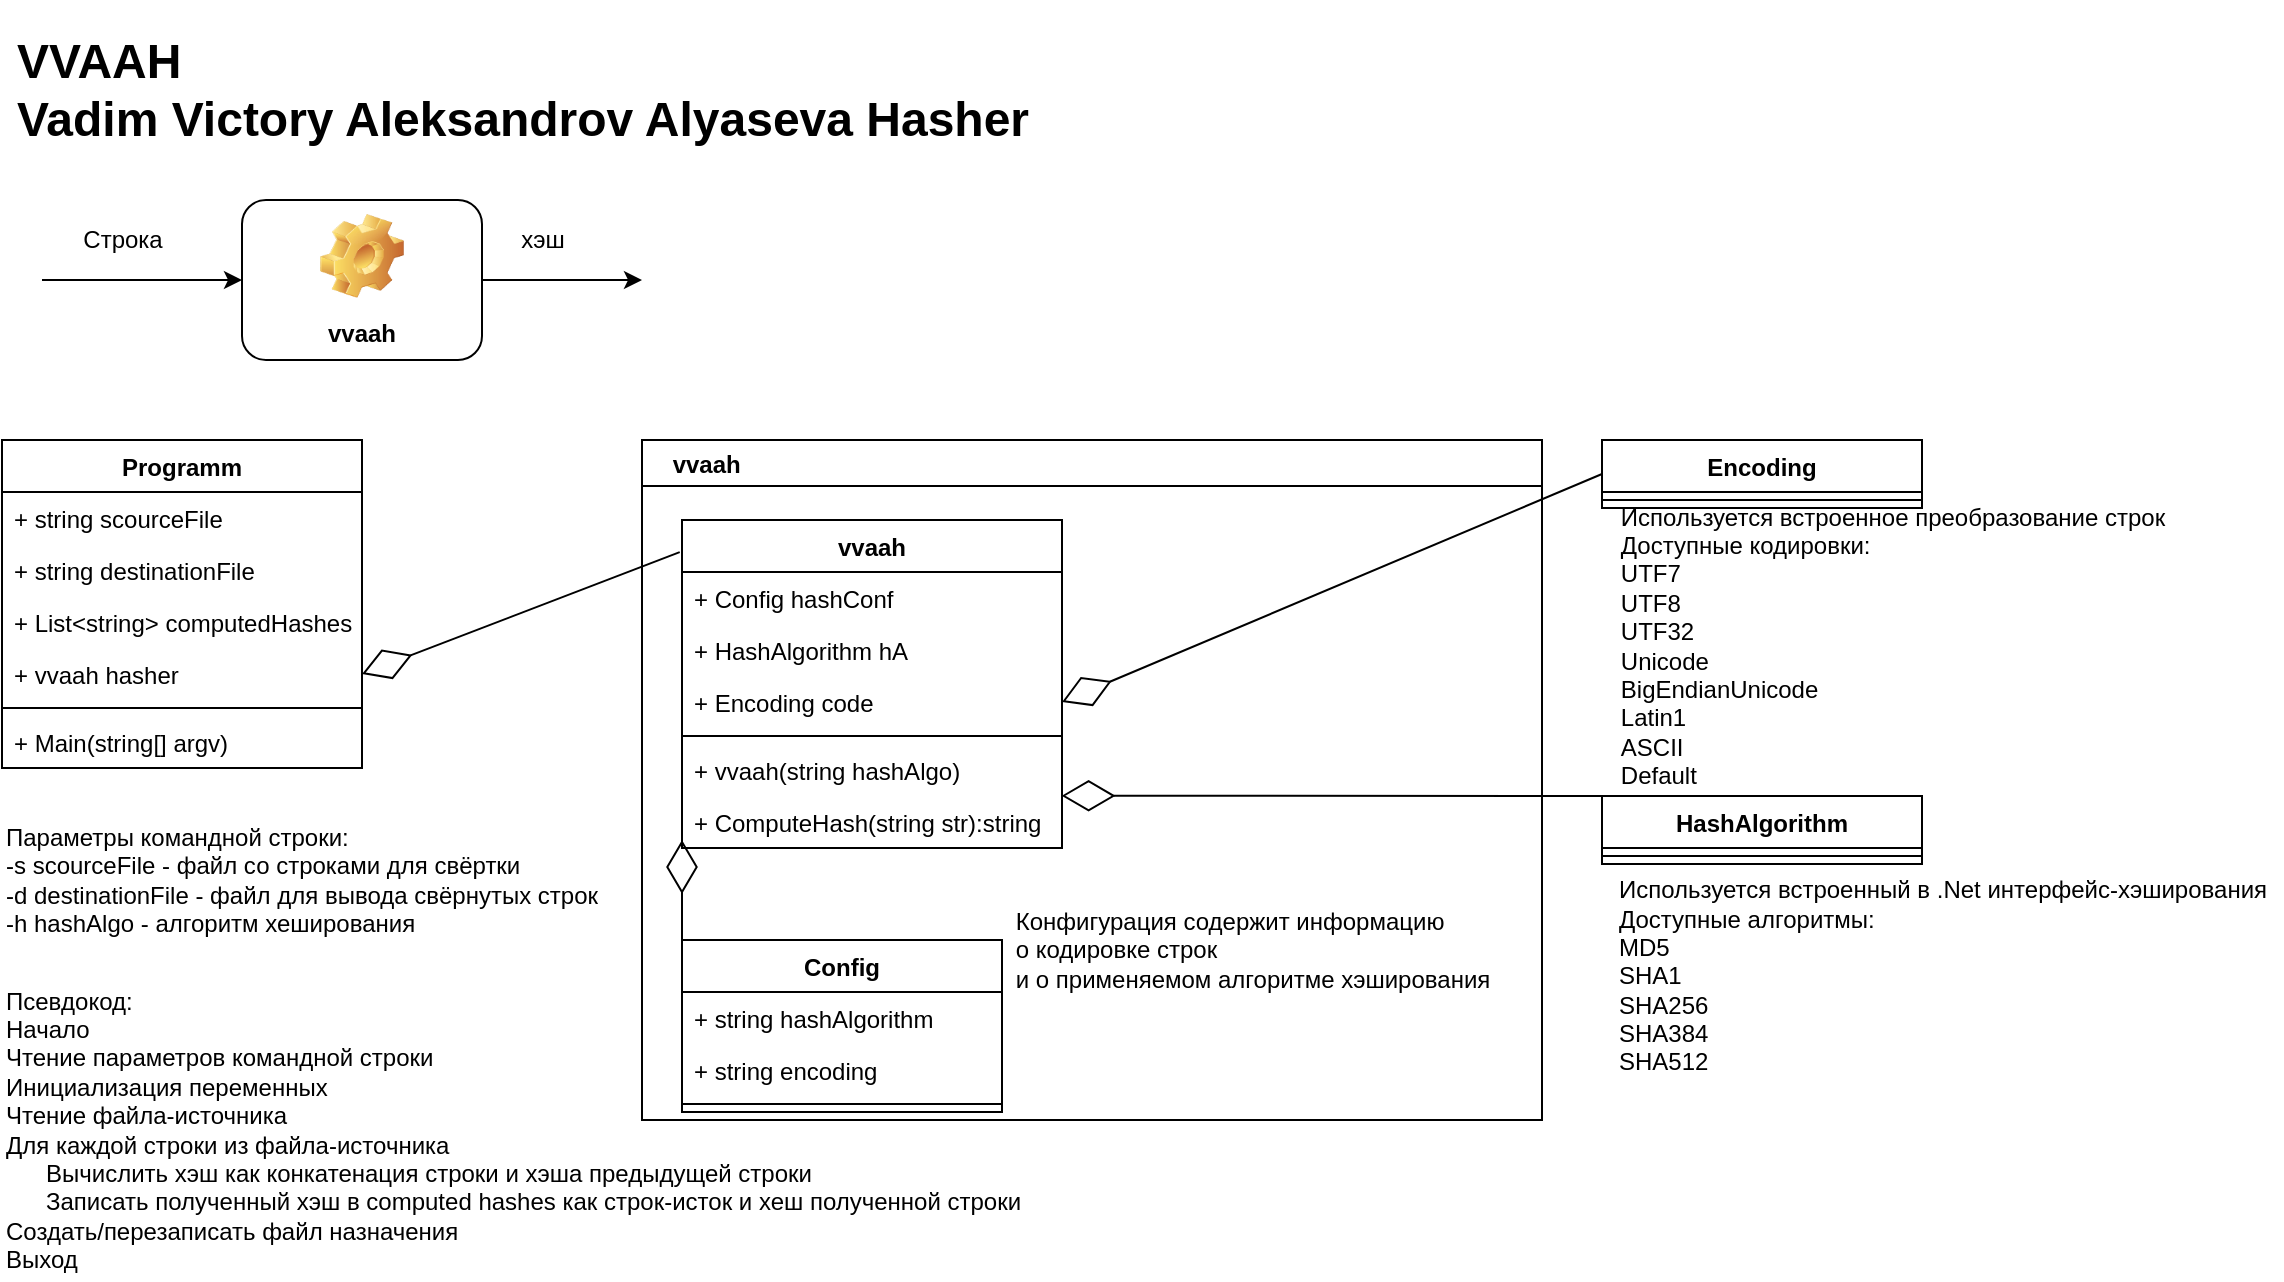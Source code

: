 <mxfile version="15.5.6" type="device" pages="3"><diagram id="_dj_B38YU1w1umnh8abg" name="vvaah"><mxGraphModel dx="1822" dy="846" grid="1" gridSize="10" guides="1" tooltips="1" connect="1" arrows="1" fold="1" page="0" pageScale="1" pageWidth="827" pageHeight="1169" math="0" shadow="0"><root><mxCell id="0"/><mxCell id="1" parent="0"/><mxCell id="CtCcyOLfeJf-Ok52SyXK-1" value="&lt;h1 style=&quot;text-align: left&quot;&gt;&lt;span&gt;&lt;b&gt;VVAAH&lt;br&gt;&lt;/b&gt;&lt;/span&gt;&lt;span&gt;&lt;b&gt;Vadim Victory Aleksandrov Alyaseva Hasher&lt;/b&gt;&lt;/span&gt;&lt;/h1&gt;" style="text;html=1;align=center;verticalAlign=middle;resizable=0;points=[];autosize=1;strokeColor=none;fillColor=none;" vertex="1" parent="1"><mxGeometry x="-270" y="10" width="520" height="70" as="geometry"/></mxCell><mxCell id="CtCcyOLfeJf-Ok52SyXK-2" value="vvaah" style="label;whiteSpace=wrap;html=1;align=center;verticalAlign=bottom;spacingLeft=0;spacingBottom=4;imageAlign=center;imageVerticalAlign=top;image=img/clipart/Gear_128x128.png" vertex="1" parent="1"><mxGeometry x="-150" y="100" width="120" height="80" as="geometry"/></mxCell><mxCell id="CtCcyOLfeJf-Ok52SyXK-3" value="Строка" style="text;html=1;align=center;verticalAlign=middle;resizable=0;points=[];autosize=1;strokeColor=none;fillColor=none;" vertex="1" parent="1"><mxGeometry x="-240" y="110" width="60" height="20" as="geometry"/></mxCell><mxCell id="CtCcyOLfeJf-Ok52SyXK-4" value="" style="endArrow=classic;html=1;rounded=0;entryX=0;entryY=0.5;entryDx=0;entryDy=0;" edge="1" parent="1" target="CtCcyOLfeJf-Ok52SyXK-2"><mxGeometry width="50" height="50" relative="1" as="geometry"><mxPoint x="-250" y="140" as="sourcePoint"/><mxPoint x="-200" y="130" as="targetPoint"/></mxGeometry></mxCell><mxCell id="CtCcyOLfeJf-Ok52SyXK-5" value="хэш" style="text;html=1;align=center;verticalAlign=middle;resizable=0;points=[];autosize=1;strokeColor=none;fillColor=none;" vertex="1" parent="1"><mxGeometry x="-20" y="110" width="40" height="20" as="geometry"/></mxCell><mxCell id="CtCcyOLfeJf-Ok52SyXK-6" value="" style="endArrow=classic;html=1;rounded=0;exitX=1;exitY=0.5;exitDx=0;exitDy=0;" edge="1" parent="1" source="CtCcyOLfeJf-Ok52SyXK-2"><mxGeometry width="50" height="50" relative="1" as="geometry"><mxPoint x="40" y="210" as="sourcePoint"/><mxPoint x="50" y="140" as="targetPoint"/></mxGeometry></mxCell><mxCell id="CtCcyOLfeJf-Ok52SyXK-9" value="    vvaah" style="swimlane;align=left;" vertex="1" parent="1"><mxGeometry x="50" y="220" width="450" height="340" as="geometry"/></mxCell><mxCell id="CtCcyOLfeJf-Ok52SyXK-10" value="vvaah" style="swimlane;fontStyle=1;align=center;verticalAlign=top;childLayout=stackLayout;horizontal=1;startSize=26;horizontalStack=0;resizeParent=1;resizeParentMax=0;resizeLast=0;collapsible=1;marginBottom=0;" vertex="1" parent="CtCcyOLfeJf-Ok52SyXK-9"><mxGeometry x="20" y="40" width="190" height="164" as="geometry"/></mxCell><mxCell id="CtCcyOLfeJf-Ok52SyXK-11" value="+ Config hashConf" style="text;strokeColor=none;fillColor=none;align=left;verticalAlign=top;spacingLeft=4;spacingRight=4;overflow=hidden;rotatable=0;points=[[0,0.5],[1,0.5]];portConstraint=eastwest;" vertex="1" parent="CtCcyOLfeJf-Ok52SyXK-10"><mxGeometry y="26" width="190" height="26" as="geometry"/></mxCell><mxCell id="CtCcyOLfeJf-Ok52SyXK-14" value="+ HashAlgorithm hA" style="text;strokeColor=none;fillColor=none;align=left;verticalAlign=top;spacingLeft=4;spacingRight=4;overflow=hidden;rotatable=0;points=[[0,0.5],[1,0.5]];portConstraint=eastwest;" vertex="1" parent="CtCcyOLfeJf-Ok52SyXK-10"><mxGeometry y="52" width="190" height="26" as="geometry"/></mxCell><mxCell id="CtCcyOLfeJf-Ok52SyXK-39" value="+ Encoding code" style="text;strokeColor=none;fillColor=none;align=left;verticalAlign=top;spacingLeft=4;spacingRight=4;overflow=hidden;rotatable=0;points=[[0,0.5],[1,0.5]];portConstraint=eastwest;" vertex="1" parent="CtCcyOLfeJf-Ok52SyXK-10"><mxGeometry y="78" width="190" height="26" as="geometry"/></mxCell><mxCell id="CtCcyOLfeJf-Ok52SyXK-12" value="" style="line;strokeWidth=1;fillColor=none;align=left;verticalAlign=middle;spacingTop=-1;spacingLeft=3;spacingRight=3;rotatable=0;labelPosition=right;points=[];portConstraint=eastwest;" vertex="1" parent="CtCcyOLfeJf-Ok52SyXK-10"><mxGeometry y="104" width="190" height="8" as="geometry"/></mxCell><mxCell id="CtCcyOLfeJf-Ok52SyXK-13" value="+ vvaah(string hashAlgo)" style="text;strokeColor=none;fillColor=none;align=left;verticalAlign=top;spacingLeft=4;spacingRight=4;overflow=hidden;rotatable=0;points=[[0,0.5],[1,0.5]];portConstraint=eastwest;" vertex="1" parent="CtCcyOLfeJf-Ok52SyXK-10"><mxGeometry y="112" width="190" height="26" as="geometry"/></mxCell><mxCell id="CtCcyOLfeJf-Ok52SyXK-47" value="+ ComputeHash(string str):string" style="text;strokeColor=none;fillColor=none;align=left;verticalAlign=top;spacingLeft=4;spacingRight=4;overflow=hidden;rotatable=0;points=[[0,0.5],[1,0.5]];portConstraint=eastwest;" vertex="1" parent="CtCcyOLfeJf-Ok52SyXK-10"><mxGeometry y="138" width="190" height="26" as="geometry"/></mxCell><mxCell id="CtCcyOLfeJf-Ok52SyXK-15" value="Config" style="swimlane;fontStyle=1;align=center;verticalAlign=top;childLayout=stackLayout;horizontal=1;startSize=26;horizontalStack=0;resizeParent=1;resizeParentMax=0;resizeLast=0;collapsible=1;marginBottom=0;" vertex="1" parent="CtCcyOLfeJf-Ok52SyXK-9"><mxGeometry x="20" y="250" width="160" height="86" as="geometry"/></mxCell><mxCell id="CtCcyOLfeJf-Ok52SyXK-16" value="+ string hashAlgorithm" style="text;strokeColor=none;fillColor=none;align=left;verticalAlign=top;spacingLeft=4;spacingRight=4;overflow=hidden;rotatable=0;points=[[0,0.5],[1,0.5]];portConstraint=eastwest;" vertex="1" parent="CtCcyOLfeJf-Ok52SyXK-15"><mxGeometry y="26" width="160" height="26" as="geometry"/></mxCell><mxCell id="CtCcyOLfeJf-Ok52SyXK-38" value="+ string encoding" style="text;strokeColor=none;fillColor=none;align=left;verticalAlign=top;spacingLeft=4;spacingRight=4;overflow=hidden;rotatable=0;points=[[0,0.5],[1,0.5]];portConstraint=eastwest;" vertex="1" parent="CtCcyOLfeJf-Ok52SyXK-15"><mxGeometry y="52" width="160" height="26" as="geometry"/></mxCell><mxCell id="CtCcyOLfeJf-Ok52SyXK-17" value="" style="line;strokeWidth=1;fillColor=none;align=left;verticalAlign=middle;spacingTop=-1;spacingLeft=3;spacingRight=3;rotatable=0;labelPosition=right;points=[];portConstraint=eastwest;" vertex="1" parent="CtCcyOLfeJf-Ok52SyXK-15"><mxGeometry y="78" width="160" height="8" as="geometry"/></mxCell><mxCell id="CtCcyOLfeJf-Ok52SyXK-21" value="" style="endArrow=diamondThin;endFill=0;endSize=24;html=1;rounded=0;exitX=0;exitY=0;exitDx=0;exitDy=0;" edge="1" parent="CtCcyOLfeJf-Ok52SyXK-9" source="CtCcyOLfeJf-Ok52SyXK-15"><mxGeometry width="160" relative="1" as="geometry"><mxPoint x="80" y="430" as="sourcePoint"/><mxPoint x="20" y="200" as="targetPoint"/></mxGeometry></mxCell><mxCell id="CtCcyOLfeJf-Ok52SyXK-40" value="&lt;div style=&quot;text-align: left&quot;&gt;&lt;span&gt;Конфигурация содержит информацию&amp;nbsp;&lt;/span&gt;&lt;/div&gt;&lt;div style=&quot;text-align: left&quot;&gt;&lt;span&gt;о кодировке строк&amp;nbsp;&lt;/span&gt;&lt;/div&gt;&lt;div style=&quot;text-align: left&quot;&gt;&lt;span&gt;и о применяемом алгоритме хэширования&lt;br&gt;&lt;/span&gt;&lt;/div&gt;" style="text;html=1;align=center;verticalAlign=middle;resizable=0;points=[];autosize=1;strokeColor=none;fillColor=none;" vertex="1" parent="CtCcyOLfeJf-Ok52SyXK-9"><mxGeometry x="180" y="230" width="250" height="50" as="geometry"/></mxCell><mxCell id="CtCcyOLfeJf-Ok52SyXK-27" value="Programm" style="swimlane;fontStyle=1;align=center;verticalAlign=top;childLayout=stackLayout;horizontal=1;startSize=26;horizontalStack=0;resizeParent=1;resizeParentMax=0;resizeLast=0;collapsible=1;marginBottom=0;" vertex="1" parent="1"><mxGeometry x="-270" y="220" width="180" height="164" as="geometry"/></mxCell><mxCell id="CtCcyOLfeJf-Ok52SyXK-28" value="+ string scourceFile" style="text;strokeColor=none;fillColor=none;align=left;verticalAlign=top;spacingLeft=4;spacingRight=4;overflow=hidden;rotatable=0;points=[[0,0.5],[1,0.5]];portConstraint=eastwest;" vertex="1" parent="CtCcyOLfeJf-Ok52SyXK-27"><mxGeometry y="26" width="180" height="26" as="geometry"/></mxCell><mxCell id="CtCcyOLfeJf-Ok52SyXK-31" value="+ string destinationFile" style="text;strokeColor=none;fillColor=none;align=left;verticalAlign=top;spacingLeft=4;spacingRight=4;overflow=hidden;rotatable=0;points=[[0,0.5],[1,0.5]];portConstraint=eastwest;" vertex="1" parent="CtCcyOLfeJf-Ok52SyXK-27"><mxGeometry y="52" width="180" height="26" as="geometry"/></mxCell><mxCell id="CtCcyOLfeJf-Ok52SyXK-32" value="+ List&lt;string&gt; computedHashes" style="text;strokeColor=none;fillColor=none;align=left;verticalAlign=top;spacingLeft=4;spacingRight=4;overflow=hidden;rotatable=0;points=[[0,0.5],[1,0.5]];portConstraint=eastwest;" vertex="1" parent="CtCcyOLfeJf-Ok52SyXK-27"><mxGeometry y="78" width="180" height="26" as="geometry"/></mxCell><mxCell id="CtCcyOLfeJf-Ok52SyXK-33" value="+ vvaah hasher" style="text;strokeColor=none;fillColor=none;align=left;verticalAlign=top;spacingLeft=4;spacingRight=4;overflow=hidden;rotatable=0;points=[[0,0.5],[1,0.5]];portConstraint=eastwest;" vertex="1" parent="CtCcyOLfeJf-Ok52SyXK-27"><mxGeometry y="104" width="180" height="26" as="geometry"/></mxCell><mxCell id="CtCcyOLfeJf-Ok52SyXK-29" value="" style="line;strokeWidth=1;fillColor=none;align=left;verticalAlign=middle;spacingTop=-1;spacingLeft=3;spacingRight=3;rotatable=0;labelPosition=right;points=[];portConstraint=eastwest;" vertex="1" parent="CtCcyOLfeJf-Ok52SyXK-27"><mxGeometry y="130" width="180" height="8" as="geometry"/></mxCell><mxCell id="CtCcyOLfeJf-Ok52SyXK-30" value="+ Main(string[] argv)" style="text;strokeColor=none;fillColor=none;align=left;verticalAlign=top;spacingLeft=4;spacingRight=4;overflow=hidden;rotatable=0;points=[[0,0.5],[1,0.5]];portConstraint=eastwest;" vertex="1" parent="CtCcyOLfeJf-Ok52SyXK-27"><mxGeometry y="138" width="180" height="26" as="geometry"/></mxCell><mxCell id="CtCcyOLfeJf-Ok52SyXK-34" value="" style="endArrow=diamondThin;endFill=0;endSize=24;html=1;rounded=0;entryX=1;entryY=0.5;entryDx=0;entryDy=0;exitX=-0.006;exitY=0.098;exitDx=0;exitDy=0;exitPerimeter=0;" edge="1" parent="1" source="CtCcyOLfeJf-Ok52SyXK-10" target="CtCcyOLfeJf-Ok52SyXK-33"><mxGeometry width="160" relative="1" as="geometry"><mxPoint x="-100" y="520" as="sourcePoint"/><mxPoint x="60" y="520" as="targetPoint"/></mxGeometry></mxCell><mxCell id="CtCcyOLfeJf-Ok52SyXK-35" value="Параметры командной строки:&lt;br&gt;-s scourceFile - файл со строками для свёртки&lt;br&gt;-d destinationFile - файл для вывода свёрнутых строк&lt;br&gt;-h hashAlgo - алгоритм хеширования" style="text;html=1;align=left;verticalAlign=middle;resizable=0;points=[];autosize=1;strokeColor=none;fillColor=none;" vertex="1" parent="1"><mxGeometry x="-270" y="410" width="310" height="60" as="geometry"/></mxCell><mxCell id="CtCcyOLfeJf-Ok52SyXK-36" value="Псевдокод:&lt;br&gt;Начало&lt;br&gt;Чтение параметров командной строки&lt;br&gt;Инициализация переменных&lt;br&gt;Чтение файла-источника&lt;br&gt;Для каждой строки из файла-источника&lt;br&gt;&amp;nbsp; &amp;nbsp; &amp;nbsp; Вычислить хэш как конкатенация строки и хэша предыдущей строки&lt;br&gt;&amp;nbsp; &amp;nbsp; &amp;nbsp; Записать полученный хэш в computed hashes как строк-исток и хеш полученной строки&lt;br&gt;Создать/перезаписать файл назначения&lt;br&gt;Выход" style="text;html=1;align=left;verticalAlign=middle;resizable=0;points=[];autosize=1;strokeColor=none;fillColor=none;" vertex="1" parent="1"><mxGeometry x="-270" y="490" width="520" height="150" as="geometry"/></mxCell><mxCell id="CtCcyOLfeJf-Ok52SyXK-22" value="HashAlgorithm" style="swimlane;fontStyle=1;align=center;verticalAlign=top;childLayout=stackLayout;horizontal=1;startSize=26;horizontalStack=0;resizeParent=1;resizeParentMax=0;resizeLast=0;collapsible=1;marginBottom=0;" vertex="1" parent="1"><mxGeometry x="530" y="398" width="160" height="34" as="geometry"/></mxCell><mxCell id="CtCcyOLfeJf-Ok52SyXK-24" value="" style="line;strokeWidth=1;fillColor=none;align=left;verticalAlign=middle;spacingTop=-1;spacingLeft=3;spacingRight=3;rotatable=0;labelPosition=right;points=[];portConstraint=eastwest;" vertex="1" parent="CtCcyOLfeJf-Ok52SyXK-22"><mxGeometry y="26" width="160" height="8" as="geometry"/></mxCell><mxCell id="CtCcyOLfeJf-Ok52SyXK-26" value="" style="endArrow=diamondThin;endFill=0;endSize=24;html=1;rounded=0;entryX=0.999;entryY=0.995;entryDx=0;entryDy=0;entryPerimeter=0;exitX=0;exitY=0;exitDx=0;exitDy=0;" edge="1" parent="1" source="CtCcyOLfeJf-Ok52SyXK-22" target="CtCcyOLfeJf-Ok52SyXK-13"><mxGeometry width="160" relative="1" as="geometry"><mxPoint x="280" y="360" as="sourcePoint"/><mxPoint x="440" y="360" as="targetPoint"/></mxGeometry></mxCell><mxCell id="CtCcyOLfeJf-Ok52SyXK-37" value="&lt;div style=&quot;text-align: left&quot;&gt;&lt;span&gt;Используется встроенный в .Net интерфейс-хэширования&lt;/span&gt;&lt;/div&gt;&lt;div style=&quot;text-align: left&quot;&gt;&lt;span&gt;Доступные алгоритмы:&lt;/span&gt;&lt;/div&gt;&lt;div style=&quot;text-align: left&quot;&gt;&lt;span&gt;MD5&lt;/span&gt;&lt;/div&gt;&lt;div style=&quot;text-align: left&quot;&gt;&lt;span&gt;SHA1&lt;/span&gt;&lt;/div&gt;&lt;div style=&quot;text-align: left&quot;&gt;&lt;span&gt;SHA256&lt;/span&gt;&lt;/div&gt;&lt;div style=&quot;text-align: left&quot;&gt;&lt;span&gt;SHA384&lt;/span&gt;&lt;/div&gt;&lt;div style=&quot;text-align: left&quot;&gt;&lt;span&gt;SHA512&lt;/span&gt;&lt;/div&gt;" style="text;html=1;align=center;verticalAlign=middle;resizable=0;points=[];autosize=1;strokeColor=none;fillColor=none;" vertex="1" parent="1"><mxGeometry x="530" y="438" width="340" height="100" as="geometry"/></mxCell><mxCell id="CtCcyOLfeJf-Ok52SyXK-41" value="" style="endArrow=diamondThin;endFill=0;endSize=24;html=1;rounded=0;entryX=1;entryY=0.5;entryDx=0;entryDy=0;exitX=0;exitY=0.5;exitDx=0;exitDy=0;" edge="1" parent="1" source="CtCcyOLfeJf-Ok52SyXK-42" target="CtCcyOLfeJf-Ok52SyXK-39"><mxGeometry width="160" relative="1" as="geometry"><mxPoint x="530" y="240" as="sourcePoint"/><mxPoint x="800" y="260" as="targetPoint"/></mxGeometry></mxCell><mxCell id="CtCcyOLfeJf-Ok52SyXK-42" value="Encoding" style="swimlane;fontStyle=1;align=center;verticalAlign=top;childLayout=stackLayout;horizontal=1;startSize=26;horizontalStack=0;resizeParent=1;resizeParentMax=0;resizeLast=0;collapsible=1;marginBottom=0;" vertex="1" parent="1"><mxGeometry x="530" y="220" width="160" height="34" as="geometry"/></mxCell><mxCell id="CtCcyOLfeJf-Ok52SyXK-44" value="" style="line;strokeWidth=1;fillColor=none;align=left;verticalAlign=middle;spacingTop=-1;spacingLeft=3;spacingRight=3;rotatable=0;labelPosition=right;points=[];portConstraint=eastwest;" vertex="1" parent="CtCcyOLfeJf-Ok52SyXK-42"><mxGeometry y="26" width="160" height="8" as="geometry"/></mxCell><mxCell id="CtCcyOLfeJf-Ok52SyXK-46" value="&lt;div style=&quot;text-align: left&quot;&gt;&lt;span&gt;Используется встроенное преобразование строк&lt;/span&gt;&lt;/div&gt;&lt;div style=&quot;text-align: left&quot;&gt;&lt;span&gt;Доступные кодировки:&lt;/span&gt;&lt;/div&gt;&lt;div style=&quot;text-align: left&quot;&gt;&lt;span&gt;UTF7&lt;/span&gt;&lt;/div&gt;&lt;div style=&quot;text-align: left&quot;&gt;&lt;span&gt;UTF8&lt;/span&gt;&lt;/div&gt;&lt;div style=&quot;text-align: left&quot;&gt;&lt;span&gt;UTF32&lt;/span&gt;&lt;/div&gt;&lt;div style=&quot;text-align: left&quot;&gt;&lt;span&gt;Unicode&lt;/span&gt;&lt;/div&gt;&lt;div style=&quot;text-align: left&quot;&gt;&lt;span&gt;BigEndianUnicode&lt;/span&gt;&lt;/div&gt;&lt;div style=&quot;text-align: left&quot;&gt;&lt;span&gt;Latin1&lt;/span&gt;&lt;/div&gt;&lt;div style=&quot;text-align: left&quot;&gt;&lt;span&gt;ASCII&lt;br&gt;Default&lt;/span&gt;&lt;/div&gt;" style="text;html=1;align=center;verticalAlign=middle;resizable=0;points=[];autosize=1;strokeColor=none;fillColor=none;" vertex="1" parent="1"><mxGeometry x="530" y="248" width="290" height="150" as="geometry"/></mxCell></root></mxGraphModel></diagram><diagram id="0R5Bm5I6OXx3JsgzDZpM" name="vvaahb"><mxGraphModel dx="2222" dy="1246" grid="1" gridSize="10" guides="1" tooltips="1" connect="1" arrows="1" fold="1" page="0" pageScale="1" pageWidth="827" pageHeight="1169" math="0" shadow="0"><root><mxCell id="1Y6nTkjZRuVGGY_0Nqnr-0"/><mxCell id="1Y6nTkjZRuVGGY_0Nqnr-1" parent="1Y6nTkjZRuVGGY_0Nqnr-0"/><mxCell id="cjvyzLmT3C3BzsCKIGfN-0" value="&lt;h1 style=&quot;text-align: left&quot;&gt;&lt;span&gt;&lt;b&gt;VVAAHB&lt;br&gt;&lt;/b&gt;&lt;/span&gt;&lt;span&gt;&lt;b&gt;Vadim Victory Aleksandrov Alyaseva Hash Blocker&lt;/b&gt;&lt;/span&gt;&lt;/h1&gt;" style="text;html=1;align=center;verticalAlign=middle;resizable=0;points=[];autosize=1;strokeColor=none;fillColor=none;rounded=1;" vertex="1" parent="1Y6nTkjZRuVGGY_0Nqnr-1"><mxGeometry x="-305" width="590" height="70" as="geometry"/></mxCell><mxCell id="eJoxmq91ryT60WGxpnnS-5" value="    vvaahb" style="swimlane;align=left;rounded=1;" vertex="1" parent="1Y6nTkjZRuVGGY_0Nqnr-1"><mxGeometry x="-230" y="100" width="615" height="160" as="geometry"/></mxCell><mxCell id="eJoxmq91ryT60WGxpnnS-0" value="vvaah" style="label;whiteSpace=wrap;html=1;align=center;verticalAlign=bottom;spacingLeft=0;spacingBottom=4;imageAlign=center;imageVerticalAlign=top;image=img/clipart/Gear_128x128.png;" vertex="1" parent="eJoxmq91ryT60WGxpnnS-5"><mxGeometry x="245" y="70" width="120" height="80" as="geometry"/></mxCell><mxCell id="eJoxmq91ryT60WGxpnnS-1" value="Строка" style="text;html=1;align=center;verticalAlign=middle;resizable=0;points=[];autosize=1;strokeColor=none;fillColor=none;rounded=1;" vertex="1" parent="eJoxmq91ryT60WGxpnnS-5"><mxGeometry x="155" y="80" width="60" height="20" as="geometry"/></mxCell><mxCell id="eJoxmq91ryT60WGxpnnS-2" value="" style="endArrow=classic;html=1;entryX=0;entryY=0.5;entryDx=0;entryDy=0;curved=1;" edge="1" parent="eJoxmq91ryT60WGxpnnS-5" target="eJoxmq91ryT60WGxpnnS-0"><mxGeometry width="50" height="50" relative="1" as="geometry"><mxPoint x="145" y="110" as="sourcePoint"/><mxPoint x="195" y="100" as="targetPoint"/></mxGeometry></mxCell><mxCell id="eJoxmq91ryT60WGxpnnS-3" value="хэш" style="text;html=1;align=center;verticalAlign=middle;resizable=0;points=[];autosize=1;strokeColor=none;fillColor=none;rounded=1;" vertex="1" parent="eJoxmq91ryT60WGxpnnS-5"><mxGeometry x="375" y="80" width="40" height="20" as="geometry"/></mxCell><mxCell id="eJoxmq91ryT60WGxpnnS-4" value="" style="endArrow=classic;html=1;exitX=1;exitY=0.5;exitDx=0;exitDy=0;curved=1;" edge="1" parent="eJoxmq91ryT60WGxpnnS-5" source="eJoxmq91ryT60WGxpnnS-0"><mxGeometry width="50" height="50" relative="1" as="geometry"><mxPoint x="435" y="180" as="sourcePoint"/><mxPoint x="445" y="110" as="targetPoint"/></mxGeometry></mxCell><mxCell id="eJoxmq91ryT60WGxpnnS-7" value="" style="endArrow=classic;html=1;exitX=0;exitY=0.25;exitDx=0;exitDy=0;curved=1;" edge="1" parent="eJoxmq91ryT60WGxpnnS-5" source="eJoxmq91ryT60WGxpnnS-5"><mxGeometry width="50" height="50" relative="1" as="geometry"><mxPoint x="45" y="180" as="sourcePoint"/><mxPoint x="145" y="40" as="targetPoint"/></mxGeometry></mxCell><mxCell id="eJoxmq91ryT60WGxpnnS-8" value="" style="endArrow=classic;html=1;curved=1;" edge="1" parent="eJoxmq91ryT60WGxpnnS-5"><mxGeometry width="50" height="50" relative="1" as="geometry"><mxPoint x="145" y="40" as="sourcePoint"/><mxPoint x="145" y="110" as="targetPoint"/></mxGeometry></mxCell><mxCell id="eJoxmq91ryT60WGxpnnS-9" value="" style="endArrow=classic;html=1;curved=1;" edge="1" parent="eJoxmq91ryT60WGxpnnS-5"><mxGeometry width="50" height="50" relative="1" as="geometry"><mxPoint x="145" y="40" as="sourcePoint"/><mxPoint x="445" y="40" as="targetPoint"/></mxGeometry></mxCell><mxCell id="eJoxmq91ryT60WGxpnnS-10" value="" style="endArrow=classic;html=1;curved=1;" edge="1" parent="eJoxmq91ryT60WGxpnnS-5"><mxGeometry width="50" height="50" relative="1" as="geometry"><mxPoint x="445" y="110" as="sourcePoint"/><mxPoint x="445" y="40" as="targetPoint"/></mxGeometry></mxCell><mxCell id="eJoxmq91ryT60WGxpnnS-11" value="" style="endArrow=classic;html=1;entryX=1;entryY=0.25;entryDx=0;entryDy=0;curved=1;" edge="1" parent="eJoxmq91ryT60WGxpnnS-5" target="eJoxmq91ryT60WGxpnnS-5"><mxGeometry width="50" height="50" relative="1" as="geometry"><mxPoint x="445" y="40" as="sourcePoint"/><mxPoint x="525" y="190" as="targetPoint"/></mxGeometry></mxCell><mxCell id="eJoxmq91ryT60WGxpnnS-6" value="" style="endArrow=classic;html=1;entryX=0;entryY=0.25;entryDx=0;entryDy=0;curved=1;" edge="1" parent="1Y6nTkjZRuVGGY_0Nqnr-1" target="eJoxmq91ryT60WGxpnnS-5"><mxGeometry width="50" height="50" relative="1" as="geometry"><mxPoint x="-265" y="140" as="sourcePoint"/><mxPoint x="-230" y="190" as="targetPoint"/></mxGeometry></mxCell><mxCell id="eJoxmq91ryT60WGxpnnS-12" value="" style="shape=folder;fontStyle=1;spacingTop=10;tabWidth=40;tabHeight=14;tabPosition=left;html=1;align=left;rounded=1;" vertex="1" parent="1Y6nTkjZRuVGGY_0Nqnr-1"><mxGeometry x="400.4" y="100" width="260" height="160" as="geometry"/></mxCell><mxCell id="eJoxmq91ryT60WGxpnnS-13" value="" style="verticalLabelPosition=bottom;html=1;verticalAlign=top;strokeWidth=1;align=center;outlineConnect=0;dashed=0;outlineConnect=0;shape=mxgraph.aws3d.file;aspect=fixed;rounded=1;" vertex="1" parent="1Y6nTkjZRuVGGY_0Nqnr-1"><mxGeometry x="435" y="130" width="30.8" height="70.6" as="geometry"/></mxCell><mxCell id="eJoxmq91ryT60WGxpnnS-14" value="" style="verticalLabelPosition=bottom;html=1;verticalAlign=top;strokeWidth=1;align=center;outlineConnect=0;dashed=0;outlineConnect=0;shape=mxgraph.aws3d.file;aspect=fixed;rounded=1;" vertex="1" parent="1Y6nTkjZRuVGGY_0Nqnr-1"><mxGeometry x="465.8" y="130" width="30.8" height="70.6" as="geometry"/></mxCell><mxCell id="eJoxmq91ryT60WGxpnnS-15" value="" style="verticalLabelPosition=bottom;html=1;verticalAlign=top;strokeWidth=1;align=center;outlineConnect=0;dashed=0;outlineConnect=0;shape=mxgraph.aws3d.file;aspect=fixed;rounded=1;" vertex="1" parent="1Y6nTkjZRuVGGY_0Nqnr-1"><mxGeometry x="496.6" y="130" width="30.8" height="70.6" as="geometry"/></mxCell><mxCell id="eJoxmq91ryT60WGxpnnS-16" value="Подписанные блоки" style="text;html=1;align=center;verticalAlign=middle;resizable=0;points=[];autosize=1;strokeColor=none;fillColor=none;rounded=1;" vertex="1" parent="1Y6nTkjZRuVGGY_0Nqnr-1"><mxGeometry x="416.2" y="210" width="130" height="20" as="geometry"/></mxCell><mxCell id="eJoxmq91ryT60WGxpnnS-17" value="" style="verticalLabelPosition=bottom;html=1;verticalAlign=top;strokeWidth=1;align=center;outlineConnect=0;dashed=0;outlineConnect=0;shape=mxgraph.aws3d.file;aspect=fixed;rounded=1;" vertex="1" parent="1Y6nTkjZRuVGGY_0Nqnr-1"><mxGeometry x="590" y="131" width="30.8" height="70.6" as="geometry"/></mxCell><mxCell id="eJoxmq91ryT60WGxpnnS-18" value="файл-состояния&lt;br&gt;&amp;nbsp;цепочки блоков1" style="text;html=1;align=center;verticalAlign=middle;resizable=0;points=[];autosize=1;strokeColor=none;fillColor=none;rounded=1;" vertex="1" parent="1Y6nTkjZRuVGGY_0Nqnr-1"><mxGeometry x="550.4" y="205" width="110" height="30" as="geometry"/></mxCell><mxCell id="eJoxmq91ryT60WGxpnnS-19" value="" style="endArrow=classic;html=1;entryX=-0.003;entryY=0.224;entryDx=0;entryDy=0;entryPerimeter=0;exitX=1;exitY=0.25;exitDx=0;exitDy=0;curved=1;" edge="1" parent="1Y6nTkjZRuVGGY_0Nqnr-1" source="eJoxmq91ryT60WGxpnnS-5" target="eJoxmq91ryT60WGxpnnS-12"><mxGeometry width="50" height="50" relative="1" as="geometry"><mxPoint x="315" y="440" as="sourcePoint"/><mxPoint x="365" y="390" as="targetPoint"/></mxGeometry></mxCell><mxCell id="eJoxmq91ryT60WGxpnnS-25" style="edgeStyle=orthogonalEdgeStyle;orthogonalLoop=1;jettySize=auto;html=1;curved=1;" edge="1" parent="1Y6nTkjZRuVGGY_0Nqnr-1" source="eJoxmq91ryT60WGxpnnS-20"><mxGeometry relative="1" as="geometry"><mxPoint x="-189.6" y="260" as="targetPoint"/></mxGeometry></mxCell><mxCell id="eJoxmq91ryT60WGxpnnS-20" value="" style="verticalLabelPosition=bottom;html=1;verticalAlign=top;strokeWidth=1;align=center;outlineConnect=0;dashed=0;outlineConnect=0;shape=mxgraph.aws3d.file;aspect=fixed;rounded=1;" vertex="1" parent="1Y6nTkjZRuVGGY_0Nqnr-1"><mxGeometry x="-205" y="300" width="30.8" height="70.6" as="geometry"/></mxCell><mxCell id="eJoxmq91ryT60WGxpnnS-21" value="Конфигурационный файл" style="text;html=1;align=center;verticalAlign=middle;resizable=0;points=[];autosize=1;strokeColor=none;fillColor=none;rounded=1;" vertex="1" parent="1Y6nTkjZRuVGGY_0Nqnr-1"><mxGeometry x="-265" y="380" width="160" height="20" as="geometry"/></mxCell><mxCell id="eJoxmq91ryT60WGxpnnS-22" value="Директория цепочки блоков&lt;br&gt;Метод хэширования&lt;br&gt;Размер блока" style="text;html=1;align=center;verticalAlign=middle;resizable=0;points=[];autosize=1;strokeColor=none;fillColor=none;rounded=1;" vertex="1" parent="1Y6nTkjZRuVGGY_0Nqnr-1"><mxGeometry x="85" y="310.3" width="170" height="50" as="geometry"/></mxCell><mxCell id="eJoxmq91ryT60WGxpnnS-23" value="" style="endArrow=classic;html=1;exitX=0;exitY=0;exitDx=0;exitDy=160;exitPerimeter=0;entryX=1.012;entryY=0.534;entryDx=0;entryDy=0;entryPerimeter=0;curved=1;" edge="1" parent="1Y6nTkjZRuVGGY_0Nqnr-1" source="eJoxmq91ryT60WGxpnnS-12" target="eJoxmq91ryT60WGxpnnS-22"><mxGeometry width="50" height="50" relative="1" as="geometry"><mxPoint x="585" y="360" as="sourcePoint"/><mxPoint x="607" y="330" as="targetPoint"/><Array as="points"><mxPoint x="405" y="337"/></Array></mxGeometry></mxCell><mxCell id="eJoxmq91ryT60WGxpnnS-24" value="" style="endArrow=classic;html=1;exitX=-0.006;exitY=0.534;exitDx=0;exitDy=0;exitPerimeter=0;curved=1;" edge="1" parent="1Y6nTkjZRuVGGY_0Nqnr-1" source="eJoxmq91ryT60WGxpnnS-22" target="eJoxmq91ryT60WGxpnnS-20"><mxGeometry width="50" height="50" relative="1" as="geometry"><mxPoint x="-25" y="480" as="sourcePoint"/><mxPoint x="25" y="430" as="targetPoint"/></mxGeometry></mxCell><mxCell id="eJoxmq91ryT60WGxpnnS-26" value="Данные конфигурации" style="text;html=1;align=center;verticalAlign=middle;resizable=0;points=[];autosize=1;strokeColor=none;fillColor=none;rounded=1;" vertex="1" parent="1Y6nTkjZRuVGGY_0Nqnr-1"><mxGeometry x="100" y="280" width="140" height="20" as="geometry"/></mxCell><mxCell id="eJoxmq91ryT60WGxpnnS-27" value="Строки" style="text;html=1;align=center;verticalAlign=middle;resizable=0;points=[];autosize=1;strokeColor=none;fillColor=none;rounded=1;" vertex="1" parent="1Y6nTkjZRuVGGY_0Nqnr-1"><mxGeometry x="-285" y="111" width="50" height="20" as="geometry"/></mxCell><mxCell id="eJoxmq91ryT60WGxpnnS-28" value="Команда" style="text;html=1;align=center;verticalAlign=middle;resizable=0;points=[];autosize=1;strokeColor=none;fillColor=none;rounded=1;" vertex="1" parent="1Y6nTkjZRuVGGY_0Nqnr-1"><mxGeometry x="-295" y="200.6" width="60" height="20" as="geometry"/></mxCell><mxCell id="eJoxmq91ryT60WGxpnnS-29" value="" style="endArrow=classic;html=1;entryX=0;entryY=0.75;entryDx=0;entryDy=0;curved=1;" edge="1" parent="1Y6nTkjZRuVGGY_0Nqnr-1" target="eJoxmq91ryT60WGxpnnS-5"><mxGeometry width="50" height="50" relative="1" as="geometry"><mxPoint x="-305" y="220" as="sourcePoint"/><mxPoint x="-305" y="240" as="targetPoint"/></mxGeometry></mxCell><mxCell id="S4P5EIug9c0NB0bJZ_1v-5" style="edgeStyle=orthogonalEdgeStyle;orthogonalLoop=1;jettySize=auto;html=1;entryX=0.475;entryY=1.05;entryDx=0;entryDy=0;entryPerimeter=0;curved=1;" edge="1" parent="1Y6nTkjZRuVGGY_0Nqnr-1" source="S4P5EIug9c0NB0bJZ_1v-0" target="eJoxmq91ryT60WGxpnnS-21"><mxGeometry relative="1" as="geometry"/></mxCell><mxCell id="S4P5EIug9c0NB0bJZ_1v-0" value="config.conf&lt;br&gt;{&lt;br&gt;&lt;span style=&quot;white-space: pre&quot;&gt;&#9;&lt;/span&gt;&quot;destDir&quot;:&quot;/...&quot;,&lt;br&gt;&lt;span style=&quot;white-space: pre&quot;&gt;&#9;&lt;/span&gt;&quot;blockSize&quot;:3,&lt;br&gt;&lt;span style=&quot;white-space: pre&quot;&gt;&#9;&lt;/span&gt;&quot;hashAlgo&quot;:&quot;sha1&quot;&lt;br&gt;}" style="whiteSpace=wrap;html=1;shape=mxgraph.basic.document;align=left;rounded=1;" vertex="1" parent="1Y6nTkjZRuVGGY_0Nqnr-1"><mxGeometry x="105" y="380.0" width="130" height="100" as="geometry"/></mxCell><mxCell id="S4P5EIug9c0NB0bJZ_1v-4" style="edgeStyle=orthogonalEdgeStyle;orthogonalLoop=1;jettySize=auto;html=1;entryX=0.515;entryY=1.167;entryDx=0;entryDy=0;entryPerimeter=0;curved=1;" edge="1" parent="1Y6nTkjZRuVGGY_0Nqnr-1" source="S4P5EIug9c0NB0bJZ_1v-1" target="eJoxmq91ryT60WGxpnnS-18"><mxGeometry relative="1" as="geometry"/></mxCell><mxCell id="S4P5EIug9c0NB0bJZ_1v-1" value="curData.conf&lt;br&gt;{&lt;br&gt;&lt;span style=&quot;white-space: pre&quot;&gt;&#9;&lt;/span&gt;&quot;hbcId&quot;:&quot;base64str&quot;,&lt;br&gt;&lt;span style=&quot;white-space: pre&quot;&gt;&#9;&lt;/span&gt;&quot;signedBlocks&quot;:[&lt;br&gt;&lt;span style=&quot;white-space: pre&quot;&gt;&#9;&lt;span style=&quot;white-space: pre&quot;&gt;&#9;&lt;/span&gt;&lt;/span&gt;&quot;base64str&quot;,&lt;br&gt;&lt;span style=&quot;white-space: pre&quot;&gt;&lt;span style=&quot;white-space: pre&quot;&gt;&#9;&lt;span style=&quot;white-space: pre&quot;&gt;&#9;&lt;/span&gt;&lt;/span&gt;&quot;base64str&quot;&#9;&lt;/span&gt;&lt;br&gt;&lt;span style=&quot;white-space: pre&quot;&gt;&#9;&lt;span style=&quot;white-space: pre&quot;&gt;&#9;&lt;/span&gt;&lt;/span&gt;],&lt;br&gt;&lt;span style=&quot;white-space: pre&quot;&gt;&#9;&lt;/span&gt;&quot;currentBlock&quot;:&quot;base64str&quot;&lt;br&gt;}" style="whiteSpace=wrap;html=1;shape=mxgraph.basic.document;align=left;rounded=1;" vertex="1" parent="1Y6nTkjZRuVGGY_0Nqnr-1"><mxGeometry x="496.6" y="380" width="188.4" height="139.4" as="geometry"/></mxCell><mxCell id="S4P5EIug9c0NB0bJZ_1v-3" style="edgeStyle=orthogonalEdgeStyle;orthogonalLoop=1;jettySize=auto;html=1;curved=1;" edge="1" parent="1Y6nTkjZRuVGGY_0Nqnr-1" source="S4P5EIug9c0NB0bJZ_1v-2" target="eJoxmq91ryT60WGxpnnS-16"><mxGeometry relative="1" as="geometry"><Array as="points"><mxPoint x="368" y="360"/><mxPoint x="490" y="360"/></Array></mxGeometry></mxCell><mxCell id="S4P5EIug9c0NB0bJZ_1v-2" value="base64str.blck&lt;br&gt;{&lt;br&gt;&lt;span style=&quot;white-space: pre&quot;&gt;&#9;&lt;/span&gt;&quot;blockHash&quot;:&quot;base64str&quot;,&lt;br&gt;&lt;span style=&quot;white-space: pre&quot;&gt;&#9;&lt;/span&gt;&quot;hbcCreatorId&quot;:&quot;base64str&quot;,&lt;br&gt;&lt;span style=&quot;white-space: pre&quot;&gt;&#9;&lt;/span&gt;&quot;parentBlockHash&quot;:&quot;base64str&quot;,&lt;br&gt;&lt;span style=&quot;white-space: pre&quot;&gt;&#9;&lt;/span&gt;&quot;timeStamp&quot;:&quot;17:48:16 2021-12-16&quot;,&lt;br&gt;&lt;span style=&quot;white-space: pre&quot;&gt;&#9;&lt;/span&gt;&quot;hashAlgo&quot;:&quot;sha1&quot;,&lt;br&gt;&lt;span style=&quot;white-space: pre&quot;&gt;&#9;&lt;/span&gt;&quot;size&quot;:3,&lt;br&gt;&lt;span style=&quot;white-space: pre&quot;&gt;&#9;&lt;/span&gt;&quot;strings&quot;:[&lt;br&gt;&lt;span style=&quot;white-space: pre&quot;&gt;&#9;&lt;/span&gt;&lt;span style=&quot;white-space: pre&quot;&gt;&#9;&lt;/span&gt;&quot;string&quot;,&lt;br&gt;&lt;span style=&quot;white-space: pre&quot;&gt;&#9;&lt;/span&gt;&lt;span style=&quot;white-space: pre&quot;&gt;&#9;&lt;/span&gt;&quot;string&quot;,&lt;br&gt;&lt;span style=&quot;white-space: pre&quot;&gt;&#9;&lt;/span&gt;&lt;span style=&quot;white-space: pre&quot;&gt;&#9;&lt;/span&gt;&quot;string&quot;&lt;br&gt;&lt;span style=&quot;white-space: pre&quot;&gt;&#9;&lt;/span&gt;&lt;span style=&quot;white-space: pre&quot;&gt;&#9;&lt;/span&gt;],&lt;br&gt;&lt;span style=&quot;white-space: pre&quot;&gt;&#9;&lt;/span&gt;&quot;hashes&quot;:[&lt;br&gt;&lt;span style=&quot;white-space: pre&quot;&gt;&#9;&lt;/span&gt;&lt;span style=&quot;white-space: pre&quot;&gt;&#9;&lt;/span&gt;&quot;base64str&quot;,&lt;br&gt;&lt;span style=&quot;white-space: pre&quot;&gt;&#9;&lt;/span&gt;&lt;span style=&quot;white-space: pre&quot;&gt;&#9;&lt;/span&gt;&quot;base64str&quot;,&lt;br&gt;&lt;span style=&quot;white-space: pre&quot;&gt;&#9;&lt;/span&gt;&lt;span style=&quot;white-space: pre&quot;&gt;&#9;&lt;/span&gt;&quot;base64str&quot;&lt;br&gt;&lt;span style=&quot;white-space: pre&quot;&gt;&#9;&lt;/span&gt;&lt;span style=&quot;white-space: pre&quot;&gt;&#9;&lt;/span&gt;]&lt;br&gt;}" style="whiteSpace=wrap;html=1;shape=mxgraph.basic.document;align=left;rounded=1;" vertex="1" parent="1Y6nTkjZRuVGGY_0Nqnr-1"><mxGeometry x="255.0" y="380" width="226" height="280" as="geometry"/></mxCell><mxCell id="S4P5EIug9c0NB0bJZ_1v-6" value="Programm" style="swimlane;fontStyle=1;align=center;verticalAlign=top;childLayout=stackLayout;horizontal=1;startSize=26;horizontalStack=0;resizeParent=1;resizeParentMax=0;resizeLast=0;collapsible=1;marginBottom=0;rounded=1;" vertex="1" parent="1Y6nTkjZRuVGGY_0Nqnr-1"><mxGeometry x="40.4" y="700" width="200" height="138" as="geometry"/></mxCell><mxCell id="S4P5EIug9c0NB0bJZ_1v-7" value="+ Config conf" style="text;strokeColor=none;fillColor=none;align=left;verticalAlign=top;spacingLeft=4;spacingRight=4;overflow=hidden;rotatable=0;points=[[0,0.5],[1,0.5]];portConstraint=eastwest;rounded=1;" vertex="1" parent="S4P5EIug9c0NB0bJZ_1v-6"><mxGeometry y="26" width="200" height="26" as="geometry"/></mxCell><mxCell id="S4P5EIug9c0NB0bJZ_1v-10" value="+ HashBlockChainer hbc" style="text;strokeColor=none;fillColor=none;align=left;verticalAlign=top;spacingLeft=4;spacingRight=4;overflow=hidden;rotatable=0;points=[[0,0.5],[1,0.5]];portConstraint=eastwest;rounded=1;" vertex="1" parent="S4P5EIug9c0NB0bJZ_1v-6"><mxGeometry y="52" width="200" height="26" as="geometry"/></mxCell><mxCell id="S4P5EIug9c0NB0bJZ_1v-8" value="" style="line;strokeWidth=1;fillColor=none;align=left;verticalAlign=middle;spacingTop=-1;spacingLeft=3;spacingRight=3;rotatable=0;labelPosition=right;points=[];portConstraint=eastwest;rounded=1;" vertex="1" parent="S4P5EIug9c0NB0bJZ_1v-6"><mxGeometry y="78" width="200" height="8" as="geometry"/></mxCell><mxCell id="S4P5EIug9c0NB0bJZ_1v-9" value="+ Main(string argv[])" style="text;strokeColor=none;fillColor=none;align=left;verticalAlign=top;spacingLeft=4;spacingRight=4;overflow=hidden;rotatable=0;points=[[0,0.5],[1,0.5]];portConstraint=eastwest;rounded=1;" vertex="1" parent="S4P5EIug9c0NB0bJZ_1v-6"><mxGeometry y="86" width="200" height="26" as="geometry"/></mxCell><mxCell id="S4P5EIug9c0NB0bJZ_1v-11" value="+ ComandPrompt(int commandId)" style="text;strokeColor=none;fillColor=none;align=left;verticalAlign=top;spacingLeft=4;spacingRight=4;overflow=hidden;rotatable=0;points=[[0,0.5],[1,0.5]];portConstraint=eastwest;rounded=1;" vertex="1" parent="S4P5EIug9c0NB0bJZ_1v-6"><mxGeometry y="112" width="200" height="26" as="geometry"/></mxCell><mxCell id="DNOVWZphyYWlMrYDxOX3-0" value="Config" style="swimlane;fontStyle=1;align=center;verticalAlign=top;childLayout=stackLayout;horizontal=1;startSize=26;horizontalStack=0;resizeParent=1;resizeParentMax=0;resizeLast=0;collapsible=1;marginBottom=0;rounded=1;" vertex="1" parent="1Y6nTkjZRuVGGY_0Nqnr-1"><mxGeometry x="320.4" y="700" width="160" height="164" as="geometry"/></mxCell><mxCell id="DNOVWZphyYWlMrYDxOX3-1" value="+ string destDir" style="text;strokeColor=none;fillColor=none;align=left;verticalAlign=top;spacingLeft=4;spacingRight=4;overflow=hidden;rotatable=0;points=[[0,0.5],[1,0.5]];portConstraint=eastwest;rounded=1;" vertex="1" parent="DNOVWZphyYWlMrYDxOX3-0"><mxGeometry y="26" width="160" height="26" as="geometry"/></mxCell><mxCell id="eVdNQ8r2aebBtcOLIuDJ-0" value="+ int blockSize" style="text;strokeColor=none;fillColor=none;align=left;verticalAlign=top;spacingLeft=4;spacingRight=4;overflow=hidden;rotatable=0;points=[[0,0.5],[1,0.5]];portConstraint=eastwest;rounded=1;" vertex="1" parent="DNOVWZphyYWlMrYDxOX3-0"><mxGeometry y="52" width="160" height="26" as="geometry"/></mxCell><mxCell id="eVdNQ8r2aebBtcOLIuDJ-1" value="+ string hashAlgo" style="text;strokeColor=none;fillColor=none;align=left;verticalAlign=top;spacingLeft=4;spacingRight=4;overflow=hidden;rotatable=0;points=[[0,0.5],[1,0.5]];portConstraint=eastwest;rounded=1;" vertex="1" parent="DNOVWZphyYWlMrYDxOX3-0"><mxGeometry y="78" width="160" height="26" as="geometry"/></mxCell><mxCell id="eVdNQ8r2aebBtcOLIuDJ-2" value="+ string encoding = &quot;Default&quot;" style="text;strokeColor=none;fillColor=none;align=left;verticalAlign=top;spacingLeft=4;spacingRight=4;overflow=hidden;rotatable=0;points=[[0,0.5],[1,0.5]];portConstraint=eastwest;rounded=1;" vertex="1" parent="DNOVWZphyYWlMrYDxOX3-0"><mxGeometry y="104" width="160" height="26" as="geometry"/></mxCell><mxCell id="DNOVWZphyYWlMrYDxOX3-2" value="" style="line;strokeWidth=1;fillColor=none;align=left;verticalAlign=middle;spacingTop=-1;spacingLeft=3;spacingRight=3;rotatable=0;labelPosition=right;points=[];portConstraint=eastwest;rounded=1;" vertex="1" parent="DNOVWZphyYWlMrYDxOX3-0"><mxGeometry y="130" width="160" height="8" as="geometry"/></mxCell><mxCell id="DNOVWZphyYWlMrYDxOX3-3" value="+ Config(string path)" style="text;strokeColor=none;fillColor=none;align=left;verticalAlign=top;spacingLeft=4;spacingRight=4;overflow=hidden;rotatable=0;points=[[0,0.5],[1,0.5]];portConstraint=eastwest;rounded=1;" vertex="1" parent="DNOVWZphyYWlMrYDxOX3-0"><mxGeometry y="138" width="160" height="26" as="geometry"/></mxCell><mxCell id="mXDSsLPojlBNzm0KhivJ-3" style="edgeStyle=orthogonalEdgeStyle;orthogonalLoop=1;jettySize=auto;html=1;entryX=1;entryY=0.5;entryDx=0;entryDy=0;curved=1;" edge="1" parent="1Y6nTkjZRuVGGY_0Nqnr-1" source="mXDSsLPojlBNzm0KhivJ-0" target="eVdNQ8r2aebBtcOLIuDJ-1"><mxGeometry relative="1" as="geometry"/></mxCell><mxCell id="LqDkQdotVvM964og22wz-20" style="edgeStyle=orthogonalEdgeStyle;orthogonalLoop=1;jettySize=auto;html=1;entryX=1;entryY=0.25;entryDx=0;entryDy=0;curved=1;" edge="1" parent="1Y6nTkjZRuVGGY_0Nqnr-1" source="mXDSsLPojlBNzm0KhivJ-0" target="LqDkQdotVvM964og22wz-14"><mxGeometry relative="1" as="geometry"><Array as="points"><mxPoint x="910.4" y="750"/><mxPoint x="910.4" y="1029"/></Array></mxGeometry></mxCell><mxCell id="mXDSsLPojlBNzm0KhivJ-0" value="&lt;div style=&quot;text-align: left&quot;&gt;&lt;span&gt;Используется встроенный в .Net интерфейс-хэширования&lt;/span&gt;&lt;/div&gt;&lt;div style=&quot;text-align: left&quot;&gt;&lt;span&gt;Доступные алгоритмы:&lt;/span&gt;&lt;/div&gt;&lt;div style=&quot;text-align: left&quot;&gt;&lt;span&gt;MD5&lt;/span&gt;&lt;/div&gt;&lt;div style=&quot;text-align: left&quot;&gt;&lt;span&gt;SHA1&lt;/span&gt;&lt;/div&gt;&lt;div style=&quot;text-align: left&quot;&gt;&lt;span&gt;SHA256&lt;/span&gt;&lt;/div&gt;&lt;div style=&quot;text-align: left&quot;&gt;&lt;span&gt;SHA384&lt;/span&gt;&lt;/div&gt;&lt;div style=&quot;text-align: left&quot;&gt;&lt;span&gt;SHA512&lt;/span&gt;&lt;/div&gt;" style="text;html=1;align=center;verticalAlign=middle;resizable=0;points=[];autosize=1;strokeColor=none;fillColor=none;rounded=1;" vertex="1" parent="1Y6nTkjZRuVGGY_0Nqnr-1"><mxGeometry x="540.4" y="700" width="340" height="100" as="geometry"/></mxCell><mxCell id="mXDSsLPojlBNzm0KhivJ-2" style="edgeStyle=orthogonalEdgeStyle;orthogonalLoop=1;jettySize=auto;html=1;entryX=1;entryY=0.5;entryDx=0;entryDy=0;curved=1;" edge="1" parent="1Y6nTkjZRuVGGY_0Nqnr-1" source="mXDSsLPojlBNzm0KhivJ-1" target="eVdNQ8r2aebBtcOLIuDJ-2"><mxGeometry relative="1" as="geometry"/></mxCell><mxCell id="LqDkQdotVvM964og22wz-21" style="edgeStyle=orthogonalEdgeStyle;orthogonalLoop=1;jettySize=auto;html=1;entryX=1;entryY=0.5;entryDx=0;entryDy=0;curved=1;" edge="1" parent="1Y6nTkjZRuVGGY_0Nqnr-1" source="mXDSsLPojlBNzm0KhivJ-1" target="LqDkQdotVvM964og22wz-18"><mxGeometry relative="1" as="geometry"><Array as="points"><mxPoint x="850.4" y="879"/><mxPoint x="850.4" y="1077"/></Array></mxGeometry></mxCell><mxCell id="mXDSsLPojlBNzm0KhivJ-1" value="&lt;div style=&quot;text-align: left&quot;&gt;&lt;span&gt;Используется встроенное преобразование строк&lt;/span&gt;&lt;/div&gt;&lt;div style=&quot;text-align: left&quot;&gt;&lt;span&gt;Доступные кодировки:&lt;/span&gt;&lt;/div&gt;&lt;div style=&quot;text-align: left&quot;&gt;&lt;span&gt;UTF7&lt;/span&gt;&lt;/div&gt;&lt;div style=&quot;text-align: left&quot;&gt;&lt;span&gt;UTF8&lt;/span&gt;&lt;/div&gt;&lt;div style=&quot;text-align: left&quot;&gt;&lt;span&gt;UTF32&lt;/span&gt;&lt;/div&gt;&lt;div style=&quot;text-align: left&quot;&gt;&lt;span&gt;Unicode&lt;/span&gt;&lt;/div&gt;&lt;div style=&quot;text-align: left&quot;&gt;&lt;span&gt;BigEndianUnicode&lt;/span&gt;&lt;/div&gt;&lt;div style=&quot;text-align: left&quot;&gt;&lt;span&gt;Latin1&lt;/span&gt;&lt;/div&gt;&lt;div style=&quot;text-align: left&quot;&gt;&lt;span&gt;ASCII&lt;br&gt;Default&lt;/span&gt;&lt;/div&gt;" style="text;html=1;align=center;verticalAlign=middle;resizable=0;points=[];autosize=1;strokeColor=none;fillColor=none;rounded=1;" vertex="1" parent="1Y6nTkjZRuVGGY_0Nqnr-1"><mxGeometry x="540.4" y="804" width="290" height="150" as="geometry"/></mxCell><mxCell id="LqDkQdotVvM964og22wz-0" value="    vvaah" style="swimlane;align=left;rounded=1;" vertex="1" parent="1Y6nTkjZRuVGGY_0Nqnr-1"><mxGeometry x="383.8" y="1000" width="250" height="200" as="geometry"/></mxCell><mxCell id="LqDkQdotVvM964og22wz-1" value="vvaah" style="swimlane;fontStyle=1;align=center;verticalAlign=top;childLayout=stackLayout;horizontal=1;startSize=26;horizontalStack=0;resizeParent=1;resizeParentMax=0;resizeLast=0;collapsible=1;marginBottom=0;rounded=1;" vertex="1" parent="LqDkQdotVvM964og22wz-0"><mxGeometry x="20" y="40" width="190" height="138" as="geometry"/></mxCell><mxCell id="LqDkQdotVvM964og22wz-3" value="+ HashAlgorithm hA" style="text;strokeColor=none;fillColor=none;align=left;verticalAlign=top;spacingLeft=4;spacingRight=4;overflow=hidden;rotatable=0;points=[[0,0.5],[1,0.5]];portConstraint=eastwest;rounded=1;" vertex="1" parent="LqDkQdotVvM964og22wz-1"><mxGeometry y="26" width="190" height="26" as="geometry"/></mxCell><mxCell id="LqDkQdotVvM964og22wz-4" value="+ Encoding code" style="text;strokeColor=none;fillColor=none;align=left;verticalAlign=top;spacingLeft=4;spacingRight=4;overflow=hidden;rotatable=0;points=[[0,0.5],[1,0.5]];portConstraint=eastwest;rounded=1;" vertex="1" parent="LqDkQdotVvM964og22wz-1"><mxGeometry y="52" width="190" height="26" as="geometry"/></mxCell><mxCell id="LqDkQdotVvM964og22wz-5" value="" style="line;strokeWidth=1;fillColor=none;align=left;verticalAlign=middle;spacingTop=-1;spacingLeft=3;spacingRight=3;rotatable=0;labelPosition=right;points=[];portConstraint=eastwest;rounded=1;" vertex="1" parent="LqDkQdotVvM964og22wz-1"><mxGeometry y="78" width="190" height="8" as="geometry"/></mxCell><mxCell id="LqDkQdotVvM964og22wz-6" value="+ vvaah(string hashAlgo)" style="text;strokeColor=none;fillColor=none;align=left;verticalAlign=top;spacingLeft=4;spacingRight=4;overflow=hidden;rotatable=0;points=[[0,0.5],[1,0.5]];portConstraint=eastwest;rounded=1;" vertex="1" parent="LqDkQdotVvM964og22wz-1"><mxGeometry y="86" width="190" height="26" as="geometry"/></mxCell><mxCell id="LqDkQdotVvM964og22wz-7" value="+ ComputeHash(string str):string" style="text;strokeColor=none;fillColor=none;align=left;verticalAlign=top;spacingLeft=4;spacingRight=4;overflow=hidden;rotatable=0;points=[[0,0.5],[1,0.5]];portConstraint=eastwest;rounded=1;" vertex="1" parent="LqDkQdotVvM964og22wz-1"><mxGeometry y="112" width="190" height="26" as="geometry"/></mxCell><mxCell id="LqDkQdotVvM964og22wz-14" value="HashAlgorithm" style="swimlane;fontStyle=1;align=center;verticalAlign=top;childLayout=stackLayout;horizontal=1;startSize=26;horizontalStack=0;resizeParent=1;resizeParentMax=0;resizeLast=0;collapsible=1;marginBottom=0;rounded=1;" vertex="1" parent="1Y6nTkjZRuVGGY_0Nqnr-1"><mxGeometry x="668.8" y="1020" width="160" height="34" as="geometry"/></mxCell><mxCell id="LqDkQdotVvM964og22wz-15" value="" style="line;strokeWidth=1;fillColor=none;align=left;verticalAlign=middle;spacingTop=-1;spacingLeft=3;spacingRight=3;rotatable=0;labelPosition=right;points=[];portConstraint=eastwest;rounded=1;" vertex="1" parent="LqDkQdotVvM964og22wz-14"><mxGeometry y="26" width="160" height="8" as="geometry"/></mxCell><mxCell id="LqDkQdotVvM964og22wz-16" value="" style="endArrow=diamondThin;endFill=0;endSize=24;html=1;entryX=1;entryY=0.5;entryDx=0;entryDy=0;exitX=0;exitY=0;exitDx=0;exitDy=0;curved=1;" edge="1" parent="1Y6nTkjZRuVGGY_0Nqnr-1" source="LqDkQdotVvM964og22wz-14" target="LqDkQdotVvM964og22wz-3"><mxGeometry width="160" relative="1" as="geometry"><mxPoint x="613.8" y="1140" as="sourcePoint"/><mxPoint x="773.8" y="1140" as="targetPoint"/><Array as="points"><mxPoint x="654.8" y="1020"/><mxPoint x="654.8" y="1079"/></Array></mxGeometry></mxCell><mxCell id="LqDkQdotVvM964og22wz-17" value="" style="endArrow=diamondThin;endFill=0;endSize=24;html=1;exitX=0;exitY=0.5;exitDx=0;exitDy=0;curved=1;" edge="1" parent="1Y6nTkjZRuVGGY_0Nqnr-1" source="LqDkQdotVvM964og22wz-18"><mxGeometry width="160" relative="1" as="geometry"><mxPoint x="863.8" y="1020" as="sourcePoint"/><mxPoint x="593.8" y="1105" as="targetPoint"/><Array as="points"><mxPoint x="670.8" y="1105"/><mxPoint x="654.8" y="1105"/></Array></mxGeometry></mxCell><mxCell id="LqDkQdotVvM964og22wz-18" value="Encoding" style="swimlane;fontStyle=1;align=center;verticalAlign=top;childLayout=stackLayout;horizontal=1;startSize=26;horizontalStack=0;resizeParent=1;resizeParentMax=0;resizeLast=0;collapsible=1;marginBottom=0;rounded=1;" vertex="1" parent="1Y6nTkjZRuVGGY_0Nqnr-1"><mxGeometry x="670.4" y="1060" width="160" height="34" as="geometry"/></mxCell><mxCell id="LqDkQdotVvM964og22wz-19" value="" style="line;strokeWidth=1;fillColor=none;align=left;verticalAlign=middle;spacingTop=-1;spacingLeft=3;spacingRight=3;rotatable=0;labelPosition=right;points=[];portConstraint=eastwest;rounded=1;" vertex="1" parent="LqDkQdotVvM964og22wz-18"><mxGeometry y="26" width="160" height="8" as="geometry"/></mxCell><mxCell id="LqDkQdotVvM964og22wz-22" value="" style="endArrow=diamondThin;endFill=0;endSize=24;html=1;entryX=1;entryY=0.5;entryDx=0;entryDy=0;exitX=0;exitY=0;exitDx=0;exitDy=0;curved=1;" edge="1" parent="1Y6nTkjZRuVGGY_0Nqnr-1" source="DNOVWZphyYWlMrYDxOX3-0" target="S4P5EIug9c0NB0bJZ_1v-7"><mxGeometry width="160" relative="1" as="geometry"><mxPoint x="280.4" y="920" as="sourcePoint"/><mxPoint x="440.4" y="920" as="targetPoint"/></mxGeometry></mxCell><mxCell id="LqDkQdotVvM964og22wz-23" value="HashBlockChainer" style="swimlane;fontStyle=1;align=center;verticalAlign=top;childLayout=stackLayout;horizontal=1;startSize=26;horizontalStack=0;resizeParent=1;resizeParentMax=0;resizeLast=0;collapsible=1;marginBottom=0;rounded=1;" vertex="1" parent="1Y6nTkjZRuVGGY_0Nqnr-1"><mxGeometry x="40.4" y="910" width="310" height="398" as="geometry"/></mxCell><mxCell id="LqDkQdotVvM964og22wz-24" value="+ string hbcId" style="text;strokeColor=none;fillColor=none;align=left;verticalAlign=top;spacingLeft=4;spacingRight=4;overflow=hidden;rotatable=0;points=[[0,0.5],[1,0.5]];portConstraint=eastwest;rounded=1;" vertex="1" parent="LqDkQdotVvM964og22wz-23"><mxGeometry y="26" width="310" height="26" as="geometry"/></mxCell><mxCell id="LqDkQdotVvM964og22wz-32" value="+ string blockDestination" style="text;strokeColor=none;fillColor=none;align=left;verticalAlign=top;spacingLeft=4;spacingRight=4;overflow=hidden;rotatable=0;points=[[0,0.5],[1,0.5]];portConstraint=eastwest;rounded=1;" vertex="1" parent="LqDkQdotVvM964og22wz-23"><mxGeometry y="52" width="310" height="26" as="geometry"/></mxCell><mxCell id="LqDkQdotVvM964og22wz-31" value="+ string lastBlockHash" style="text;strokeColor=none;fillColor=none;align=left;verticalAlign=top;spacingLeft=4;spacingRight=4;overflow=hidden;rotatable=0;points=[[0,0.5],[1,0.5]];portConstraint=eastwest;rounded=1;" vertex="1" parent="LqDkQdotVvM964og22wz-23"><mxGeometry y="78" width="310" height="26" as="geometry"/></mxCell><mxCell id="LqDkQdotVvM964og22wz-30" value="+ int blockSize" style="text;strokeColor=none;fillColor=none;align=left;verticalAlign=top;spacingLeft=4;spacingRight=4;overflow=hidden;rotatable=0;points=[[0,0.5],[1,0.5]];portConstraint=eastwest;rounded=1;" vertex="1" parent="LqDkQdotVvM964og22wz-23"><mxGeometry y="104" width="310" height="26" as="geometry"/></mxCell><mxCell id="LqDkQdotVvM964og22wz-29" value="+ List&lt;string&gt; signedBlocks" style="text;strokeColor=none;fillColor=none;align=left;verticalAlign=top;spacingLeft=4;spacingRight=4;overflow=hidden;rotatable=0;points=[[0,0.5],[1,0.5]];portConstraint=eastwest;rounded=1;" vertex="1" parent="LqDkQdotVvM964og22wz-23"><mxGeometry y="130" width="310" height="26" as="geometry"/></mxCell><mxCell id="LqDkQdotVvM964og22wz-28" value="+ BlockChain curBlock" style="text;strokeColor=none;fillColor=none;align=left;verticalAlign=top;spacingLeft=4;spacingRight=4;overflow=hidden;rotatable=0;points=[[0,0.5],[1,0.5]];portConstraint=eastwest;rounded=1;" vertex="1" parent="LqDkQdotVvM964og22wz-23"><mxGeometry y="156" width="310" height="26" as="geometry"/></mxCell><mxCell id="LqDkQdotVvM964og22wz-27" value="+ vvaah hasher" style="text;strokeColor=none;fillColor=none;align=left;verticalAlign=top;spacingLeft=4;spacingRight=4;overflow=hidden;rotatable=0;points=[[0,0.5],[1,0.5]];portConstraint=eastwest;rounded=1;" vertex="1" parent="LqDkQdotVvM964og22wz-23"><mxGeometry y="182" width="310" height="26" as="geometry"/></mxCell><mxCell id="LqDkQdotVvM964og22wz-25" value="" style="line;strokeWidth=1;fillColor=none;align=left;verticalAlign=middle;spacingTop=-1;spacingLeft=3;spacingRight=3;rotatable=0;labelPosition=right;points=[];portConstraint=eastwest;rounded=1;" vertex="1" parent="LqDkQdotVvM964og22wz-23"><mxGeometry y="208" width="310" height="8" as="geometry"/></mxCell><mxCell id="LqDkQdotVvM964og22wz-26" value="+ HashBlockChainer(Config conf)" style="text;strokeColor=none;fillColor=none;align=left;verticalAlign=top;spacingLeft=4;spacingRight=4;overflow=hidden;rotatable=0;points=[[0,0.5],[1,0.5]];portConstraint=eastwest;rounded=1;" vertex="1" parent="LqDkQdotVvM964og22wz-23"><mxGeometry y="216" width="310" height="26" as="geometry"/></mxCell><mxCell id="LqDkQdotVvM964og22wz-39" value="+ SignBlock()" style="text;strokeColor=none;fillColor=none;align=left;verticalAlign=top;spacingLeft=4;spacingRight=4;overflow=hidden;rotatable=0;points=[[0,0.5],[1,0.5]];portConstraint=eastwest;rounded=1;" vertex="1" parent="LqDkQdotVvM964og22wz-23"><mxGeometry y="242" width="310" height="26" as="geometry"/></mxCell><mxCell id="LqDkQdotVvM964og22wz-38" value="+ CreateBlock(Config conf)" style="text;strokeColor=none;fillColor=none;align=left;verticalAlign=top;spacingLeft=4;spacingRight=4;overflow=hidden;rotatable=0;points=[[0,0.5],[1,0.5]];portConstraint=eastwest;rounded=1;" vertex="1" parent="LqDkQdotVvM964og22wz-23"><mxGeometry y="268" width="310" height="26" as="geometry"/></mxCell><mxCell id="LqDkQdotVvM964og22wz-37" value="+ SaveBlock()" style="text;strokeColor=none;fillColor=none;align=left;verticalAlign=top;spacingLeft=4;spacingRight=4;overflow=hidden;rotatable=0;points=[[0,0.5],[1,0.5]];portConstraint=eastwest;rounded=1;" vertex="1" parent="LqDkQdotVvM964og22wz-23"><mxGeometry y="294" width="310" height="26" as="geometry"/></mxCell><mxCell id="LqDkQdotVvM964og22wz-36" value="+ SaveStatement()" style="text;strokeColor=none;fillColor=none;align=left;verticalAlign=top;spacingLeft=4;spacingRight=4;overflow=hidden;rotatable=0;points=[[0,0.5],[1,0.5]];portConstraint=eastwest;rounded=1;" vertex="1" parent="LqDkQdotVvM964og22wz-23"><mxGeometry y="320" width="310" height="26" as="geometry"/></mxCell><mxCell id="LqDkQdotVvM964og22wz-35" value="+ Diff(string blockA, string blockB, out List&lt;string&gt; diff)" style="text;strokeColor=none;fillColor=none;align=left;verticalAlign=top;spacingLeft=4;spacingRight=4;overflow=hidden;rotatable=0;points=[[0,0.5],[1,0.5]];portConstraint=eastwest;rounded=1;" vertex="1" parent="LqDkQdotVvM964og22wz-23"><mxGeometry y="346" width="310" height="26" as="geometry"/></mxCell><mxCell id="LqDkQdotVvM964og22wz-34" value="+ AddString(string Str)" style="text;strokeColor=none;fillColor=none;align=left;verticalAlign=top;spacingLeft=4;spacingRight=4;overflow=hidden;rotatable=0;points=[[0,0.5],[1,0.5]];portConstraint=eastwest;rounded=1;" vertex="1" parent="LqDkQdotVvM964og22wz-23"><mxGeometry y="372" width="310" height="26" as="geometry"/></mxCell><mxCell id="LqDkQdotVvM964og22wz-33" value="" style="endArrow=diamondThin;endFill=0;endSize=24;html=1;entryX=1;entryY=0.5;entryDx=0;entryDy=0;exitX=0;exitY=0;exitDx=0;exitDy=0;curved=1;" edge="1" parent="1Y6nTkjZRuVGGY_0Nqnr-1" source="LqDkQdotVvM964og22wz-1" target="LqDkQdotVvM964og22wz-27"><mxGeometry width="160" relative="1" as="geometry"><mxPoint x="250.4" y="1160" as="sourcePoint"/><mxPoint x="410.4" y="1160" as="targetPoint"/><Array as="points"><mxPoint x="390" y="1080"/><mxPoint x="380" y="1100"/></Array></mxGeometry></mxCell><mxCell id="LqDkQdotVvM964og22wz-40" value="" style="endArrow=diamondThin;endFill=0;endSize=24;html=1;entryX=1;entryY=0.5;entryDx=0;entryDy=0;exitX=0.75;exitY=0;exitDx=0;exitDy=0;curved=1;" edge="1" parent="1Y6nTkjZRuVGGY_0Nqnr-1" source="LqDkQdotVvM964og22wz-23" target="S4P5EIug9c0NB0bJZ_1v-10"><mxGeometry width="160" relative="1" as="geometry"><mxPoint x="240.4" y="860" as="sourcePoint"/><mxPoint x="400.4" y="860" as="targetPoint"/><Array as="points"><mxPoint x="273.4" y="760"/></Array></mxGeometry></mxCell><mxCell id="LqDkQdotVvM964og22wz-41" value="BlockChain" style="swimlane;fontStyle=1;align=center;verticalAlign=top;childLayout=stackLayout;horizontal=1;startSize=26;horizontalStack=0;resizeParent=1;resizeParentMax=0;resizeLast=0;collapsible=1;marginBottom=0;rounded=1;" vertex="1" parent="1Y6nTkjZRuVGGY_0Nqnr-1"><mxGeometry x="40.4" y="1330" width="280" height="320" as="geometry"/></mxCell><mxCell id="LqDkQdotVvM964og22wz-42" value="+ string blockHash" style="text;strokeColor=none;fillColor=none;align=left;verticalAlign=top;spacingLeft=4;spacingRight=4;overflow=hidden;rotatable=0;points=[[0,0.5],[1,0.5]];portConstraint=eastwest;rounded=1;" vertex="1" parent="LqDkQdotVvM964og22wz-41"><mxGeometry y="26" width="280" height="26" as="geometry"/></mxCell><mxCell id="LqDkQdotVvM964og22wz-50" value="+ string hbcCreator" style="text;strokeColor=none;fillColor=none;align=left;verticalAlign=top;spacingLeft=4;spacingRight=4;overflow=hidden;rotatable=0;points=[[0,0.5],[1,0.5]];portConstraint=eastwest;rounded=1;" vertex="1" parent="LqDkQdotVvM964og22wz-41"><mxGeometry y="52" width="280" height="26" as="geometry"/></mxCell><mxCell id="LqDkQdotVvM964og22wz-49" value="+ string parentHash" style="text;strokeColor=none;fillColor=none;align=left;verticalAlign=top;spacingLeft=4;spacingRight=4;overflow=hidden;rotatable=0;points=[[0,0.5],[1,0.5]];portConstraint=eastwest;rounded=1;" vertex="1" parent="LqDkQdotVvM964og22wz-41"><mxGeometry y="78" width="280" height="26" as="geometry"/></mxCell><mxCell id="LqDkQdotVvM964og22wz-48" value="+ string timeStamp" style="text;strokeColor=none;fillColor=none;align=left;verticalAlign=top;spacingLeft=4;spacingRight=4;overflow=hidden;rotatable=0;points=[[0,0.5],[1,0.5]];portConstraint=eastwest;rounded=1;" vertex="1" parent="LqDkQdotVvM964og22wz-41"><mxGeometry y="104" width="280" height="26" as="geometry"/></mxCell><mxCell id="_YtUPI0Vh4BUvCrpuR7H-1" value="+ string hashAlgo" style="text;strokeColor=none;fillColor=none;align=left;verticalAlign=top;spacingLeft=4;spacingRight=4;overflow=hidden;rotatable=0;points=[[0,0.5],[1,0.5]];portConstraint=eastwest;rounded=1;" vertex="1" parent="LqDkQdotVvM964og22wz-41"><mxGeometry y="130" width="280" height="26" as="geometry"/></mxCell><mxCell id="LqDkQdotVvM964og22wz-47" value="+ int size" style="text;strokeColor=none;fillColor=none;align=left;verticalAlign=top;spacingLeft=4;spacingRight=4;overflow=hidden;rotatable=0;points=[[0,0.5],[1,0.5]];portConstraint=eastwest;rounded=1;" vertex="1" parent="LqDkQdotVvM964og22wz-41"><mxGeometry y="156" width="280" height="26" as="geometry"/></mxCell><mxCell id="LqDkQdotVvM964og22wz-51" value="+ int iter" style="text;strokeColor=none;fillColor=none;align=left;verticalAlign=top;spacingLeft=4;spacingRight=4;overflow=hidden;rotatable=0;points=[[0,0.5],[1,0.5]];portConstraint=eastwest;rounded=1;" vertex="1" parent="LqDkQdotVvM964og22wz-41"><mxGeometry y="182" width="280" height="26" as="geometry"/></mxCell><mxCell id="LqDkQdotVvM964og22wz-46" value="+ string[] hashes" style="text;strokeColor=none;fillColor=none;align=left;verticalAlign=top;spacingLeft=4;spacingRight=4;overflow=hidden;rotatable=0;points=[[0,0.5],[1,0.5]];portConstraint=eastwest;rounded=1;" vertex="1" parent="LqDkQdotVvM964og22wz-41"><mxGeometry y="208" width="280" height="26" as="geometry"/></mxCell><mxCell id="LqDkQdotVvM964og22wz-45" value="+ string[] strs" style="text;strokeColor=none;fillColor=none;align=left;verticalAlign=top;spacingLeft=4;spacingRight=4;overflow=hidden;rotatable=0;points=[[0,0.5],[1,0.5]];portConstraint=eastwest;rounded=1;" vertex="1" parent="LqDkQdotVvM964og22wz-41"><mxGeometry y="234" width="280" height="26" as="geometry"/></mxCell><mxCell id="LqDkQdotVvM964og22wz-43" value="" style="line;strokeWidth=1;fillColor=none;align=left;verticalAlign=middle;spacingTop=-1;spacingLeft=3;spacingRight=3;rotatable=0;labelPosition=right;points=[];portConstraint=eastwest;rounded=1;" vertex="1" parent="LqDkQdotVvM964og22wz-41"><mxGeometry y="260" width="280" height="8" as="geometry"/></mxCell><mxCell id="LqDkQdotVvM964og22wz-44" value="+ BlockChain(string hbcHash, string parentHash)" style="text;strokeColor=none;fillColor=none;align=left;verticalAlign=top;spacingLeft=4;spacingRight=4;overflow=hidden;rotatable=0;points=[[0,0.5],[1,0.5]];portConstraint=eastwest;rounded=1;" vertex="1" parent="LqDkQdotVvM964og22wz-41"><mxGeometry y="268" width="280" height="26" as="geometry"/></mxCell><mxCell id="LqDkQdotVvM964og22wz-52" value="+ AddHash(string str, string hash)" style="text;strokeColor=none;fillColor=none;align=left;verticalAlign=top;spacingLeft=4;spacingRight=4;overflow=hidden;rotatable=0;points=[[0,0.5],[1,0.5]];portConstraint=eastwest;rounded=1;" vertex="1" parent="LqDkQdotVvM964og22wz-41"><mxGeometry y="294" width="280" height="26" as="geometry"/></mxCell><mxCell id="LqDkQdotVvM964og22wz-53" value="" style="endArrow=diamondThin;endFill=0;endSize=24;html=1;entryX=0;entryY=0.5;entryDx=0;entryDy=0;exitX=0;exitY=0;exitDx=0;exitDy=0;curved=1;" edge="1" parent="1Y6nTkjZRuVGGY_0Nqnr-1" source="LqDkQdotVvM964og22wz-41" target="LqDkQdotVvM964og22wz-28"><mxGeometry width="160" relative="1" as="geometry"><mxPoint x="-79.6" y="1310" as="sourcePoint"/><mxPoint x="80.4" y="1310" as="targetPoint"/><Array as="points"><mxPoint x="-9.6" y="1330"/><mxPoint x="-9.6" y="1079"/></Array></mxGeometry></mxCell><mxCell id="LqDkQdotVvM964og22wz-54" value="&lt;div style=&quot;text-align: left&quot;&gt;&lt;span&gt;Параметры командной строки:&lt;/span&gt;&lt;/div&gt;&lt;div style=&quot;text-align: left&quot;&gt;&lt;span&gt;&lt;b&gt;vvaahb [-параметр значение] [строка]&lt;/b&gt;&lt;/span&gt;&lt;/div&gt;&lt;div style=&quot;text-align: left&quot;&gt;&lt;b&gt;&lt;span style=&quot;white-space: pre&quot;&gt;&#9;&lt;/span&gt;-c config&lt;/b&gt; - указание конфигурационного файла, если не указано,&lt;/div&gt;&lt;div style=&quot;text-align: left&quot;&gt;&lt;span&gt;необходимо найти в рабочей директории файл config.conf&lt;/span&gt;&lt;/div&gt;&lt;div style=&quot;text-align: left&quot;&gt;&lt;b&gt;&lt;span style=&quot;white-space: pre&quot;&gt;&#9;&lt;/span&gt;-d hash1 hash2&lt;/b&gt; - указание вывести различия двух блоков.&lt;/div&gt;&lt;div style=&quot;text-align: left&quot;&gt;&lt;span&gt;Блоки указываются по их blockHash&lt;/span&gt;&lt;/div&gt;&lt;div style=&quot;text-align: left&quot;&gt;&lt;b&gt;&lt;span style=&quot;white-space: pre&quot;&gt;&#9;&lt;/span&gt;строка&lt;/b&gt; - строка, добавляемая к цепочке блоков, если не указана&lt;/div&gt;&lt;div style=&quot;text-align: left&quot;&gt;&lt;span&gt;то ничего к цепочке не добавляется&lt;/span&gt;&lt;/div&gt;" style="text;html=1;align=center;verticalAlign=middle;resizable=0;points=[];autosize=1;strokeColor=none;fillColor=none;rounded=1;" vertex="1" parent="1Y6nTkjZRuVGGY_0Nqnr-1"><mxGeometry x="-419.6" y="700" width="410" height="120" as="geometry"/></mxCell><mxCell id="_YtUPI0Vh4BUvCrpuR7H-0" value="Псевдокод&lt;br&gt;Начало&lt;br&gt;Чтение параметров командной строки&lt;br&gt;Если указан конфиг, то&amp;nbsp;&lt;br&gt;&lt;span style=&quot;white-space: pre&quot;&gt;&#9;&lt;/span&gt;Попытаться загрузить&amp;nbsp;конфиг из указанного места&lt;br&gt;Иначе&lt;br&gt;&lt;span style=&quot;white-space: pre&quot;&gt;&#9;&lt;/span&gt;Попытаться загрузить config.conf из локальной директории&lt;br&gt;Если конфиг успешно загружен, то провести инициализацию всех переменных&lt;br&gt;Если указан параметр -d то&amp;nbsp;&lt;br&gt;&lt;span style=&quot;white-space: pre&quot;&gt;&#9;&lt;/span&gt;Если указаны 2 хэша после&lt;br&gt;&lt;span style=&quot;white-space: pre&quot;&gt;&#9;&lt;/span&gt;&lt;span style=&quot;white-space: pre&quot;&gt;&#9;&lt;/span&gt;Найти хэши и вывести diff&lt;br&gt;Если указана строка в конце&lt;br&gt;&lt;span style=&quot;white-space: pre&quot;&gt;&#9;&lt;/span&gt;Добавить строку к цепочке блоков&lt;br&gt;Записать текущее состояние цепочки блоков&lt;br&gt;Конец&lt;br&gt;&lt;span style=&quot;white-space: pre&quot;&gt;&#9;&lt;/span&gt;" style="text;html=1;align=left;verticalAlign=middle;resizable=0;points=[];autosize=1;strokeColor=none;fillColor=none;rounded=1;" vertex="1" parent="1Y6nTkjZRuVGGY_0Nqnr-1"><mxGeometry x="-419.6" y="838" width="460" height="230" as="geometry"/></mxCell></root></mxGraphModel></diagram><diagram id="Rg4KQAZL8f6Q9Bhv116u" name="vvaahds"><mxGraphModel dx="1422" dy="846" grid="1" gridSize="10" guides="1" tooltips="1" connect="1" arrows="1" fold="1" page="0" pageScale="1" pageWidth="827" pageHeight="1169" math="0" shadow="0"><root><mxCell id="LO9G8x12CI6f3TgrLMoi-0"/><mxCell id="LO9G8x12CI6f3TgrLMoi-1" parent="LO9G8x12CI6f3TgrLMoi-0"/></root></mxGraphModel></diagram></mxfile>